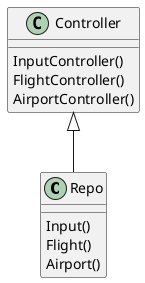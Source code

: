 @startuml
class Repo {
  Input()
  Flight()
  Airport()

}

class Controller {
   InputController()
   FlightController()
   AirportController()
}


Controller <|-- Repo

@enduml